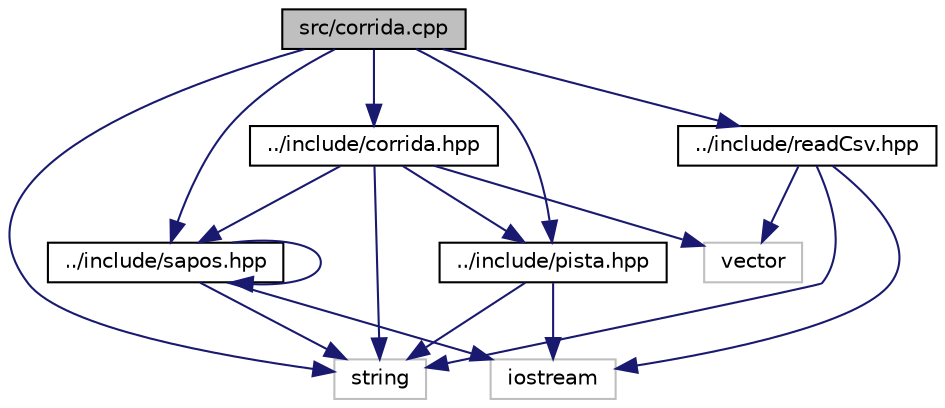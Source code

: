 digraph "src/corrida.cpp"
{
  edge [fontname="Helvetica",fontsize="10",labelfontname="Helvetica",labelfontsize="10"];
  node [fontname="Helvetica",fontsize="10",shape=record];
  Node0 [label="src/corrida.cpp",height=0.2,width=0.4,color="black", fillcolor="grey75", style="filled", fontcolor="black"];
  Node0 -> Node1 [color="midnightblue",fontsize="10",style="solid"];
  Node1 [label="../include/readCsv.hpp",height=0.2,width=0.4,color="black", fillcolor="white", style="filled",URL="$readCsv_8hpp.html",tooltip="Cabeçalho da função que define um leitor de csv. "];
  Node1 -> Node2 [color="midnightblue",fontsize="10",style="solid"];
  Node2 [label="string",height=0.2,width=0.4,color="grey75", fillcolor="white", style="filled"];
  Node1 -> Node3 [color="midnightblue",fontsize="10",style="solid"];
  Node3 [label="iostream",height=0.2,width=0.4,color="grey75", fillcolor="white", style="filled"];
  Node1 -> Node4 [color="midnightblue",fontsize="10",style="solid"];
  Node4 [label="vector",height=0.2,width=0.4,color="grey75", fillcolor="white", style="filled"];
  Node0 -> Node5 [color="midnightblue",fontsize="10",style="solid"];
  Node5 [label="../include/corrida.hpp",height=0.2,width=0.4,color="black", fillcolor="white", style="filled",URL="$corrida_8hpp.html",tooltip="Cabeçalho da função que cria a instância de uma corrida. "];
  Node5 -> Node6 [color="midnightblue",fontsize="10",style="solid"];
  Node6 [label="../include/sapos.hpp",height=0.2,width=0.4,color="black", fillcolor="white", style="filled",URL="$sapos_8hpp.html",tooltip="Cabeçalho da função que define a classe sapo. "];
  Node6 -> Node6 [color="midnightblue",fontsize="10",style="solid"];
  Node6 -> Node2 [color="midnightblue",fontsize="10",style="solid"];
  Node6 -> Node3 [color="midnightblue",fontsize="10",style="solid"];
  Node5 -> Node7 [color="midnightblue",fontsize="10",style="solid"];
  Node7 [label="../include/pista.hpp",height=0.2,width=0.4,color="black", fillcolor="white", style="filled",URL="$pista_8hpp.html",tooltip="Cabeçalho da função que define uma pista. "];
  Node7 -> Node2 [color="midnightblue",fontsize="10",style="solid"];
  Node7 -> Node3 [color="midnightblue",fontsize="10",style="solid"];
  Node5 -> Node2 [color="midnightblue",fontsize="10",style="solid"];
  Node5 -> Node4 [color="midnightblue",fontsize="10",style="solid"];
  Node0 -> Node7 [color="midnightblue",fontsize="10",style="solid"];
  Node0 -> Node6 [color="midnightblue",fontsize="10",style="solid"];
  Node0 -> Node2 [color="midnightblue",fontsize="10",style="solid"];
}
